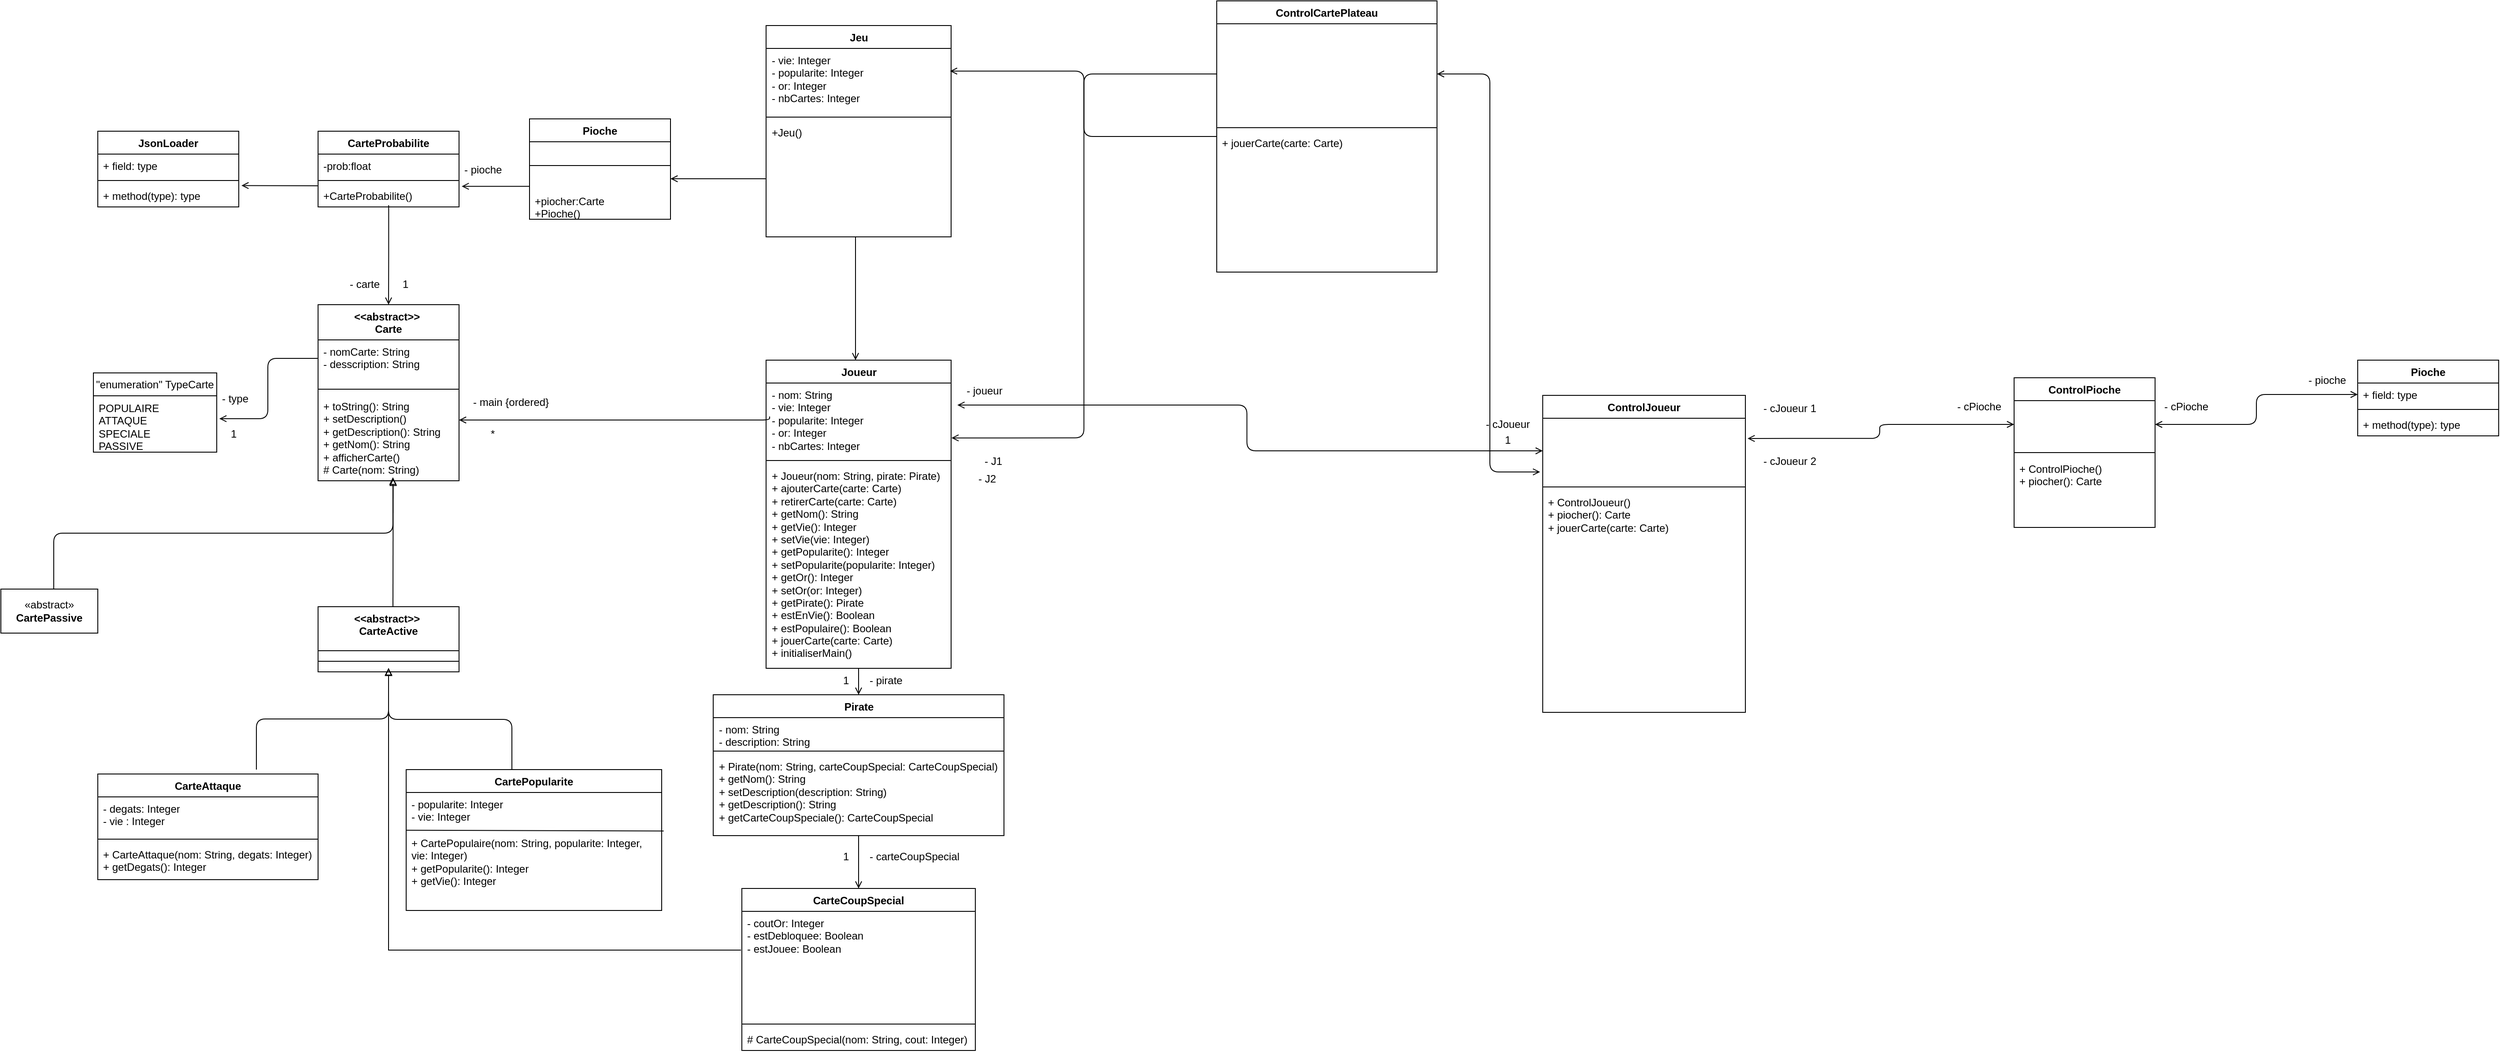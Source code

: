 <mxfile version="26.2.12">
  <diagram id="MUCnD-5GdALZmcKA7I_u" name="Page-1">
    <mxGraphModel dx="2039" dy="1943" grid="1" gridSize="10" guides="1" tooltips="1" connect="1" arrows="1" fold="1" page="1" pageScale="1" pageWidth="827" pageHeight="1169" math="0" shadow="0">
      <root>
        <mxCell id="0" />
        <mxCell id="1" parent="0" />
        <mxCell id="25" style="edgeStyle=elbowEdgeStyle;html=1;entryX=0.5;entryY=0;entryDx=0;entryDy=0;elbow=vertical;startArrow=block;startFill=0;endArrow=none;endFill=0;exitX=0.531;exitY=0.959;exitDx=0;exitDy=0;exitPerimeter=0;" parent="1" source="5" edge="1">
          <mxGeometry relative="1" as="geometry">
            <mxPoint x="355" y="170" as="sourcePoint" />
            <mxPoint x="-30" y="300" as="targetPoint" />
          </mxGeometry>
        </mxCell>
        <mxCell id="2" value="&amp;lt;&amp;lt;abstract&amp;gt;&amp;gt;&amp;nbsp;&lt;div&gt;&lt;span style=&quot;background-color: transparent; color: light-dark(rgb(0, 0, 0), rgb(255, 255, 255));&quot;&gt;Carte&lt;/span&gt;&lt;/div&gt;" style="swimlane;fontStyle=1;align=center;verticalAlign=top;childLayout=stackLayout;horizontal=1;startSize=40;horizontalStack=0;resizeParent=1;resizeParentMax=0;resizeLast=0;collapsible=1;marginBottom=0;whiteSpace=wrap;html=1;" parent="1" vertex="1">
          <mxGeometry x="270" y="-23" width="160" height="200" as="geometry">
            <mxRectangle x="270" y="10" width="70" height="30" as="alternateBounds" />
          </mxGeometry>
        </mxCell>
        <mxCell id="3" value="- nomCarte: String&lt;div&gt;- desscription: String&lt;/div&gt;" style="text;strokeColor=none;fillColor=none;align=left;verticalAlign=top;spacingLeft=4;spacingRight=4;overflow=hidden;rotatable=0;points=[[0,0.5],[1,0.5]];portConstraint=eastwest;whiteSpace=wrap;html=1;" parent="2" vertex="1">
          <mxGeometry y="40" width="160" height="50" as="geometry" />
        </mxCell>
        <mxCell id="4" value="" style="line;strokeWidth=1;fillColor=none;align=left;verticalAlign=middle;spacingTop=-1;spacingLeft=3;spacingRight=3;rotatable=0;labelPosition=right;points=[];portConstraint=eastwest;strokeColor=inherit;" parent="2" vertex="1">
          <mxGeometry y="90" width="160" height="12" as="geometry" />
        </mxCell>
        <mxCell id="5" value="+ toString(): String&lt;div&gt;+ setDescription()&lt;br&gt;+ getDescripti&lt;span style=&quot;background-color: transparent;&quot;&gt;on(): String&lt;/span&gt;&lt;/div&gt;&lt;div&gt;+ getNom(): String&lt;/div&gt;&lt;div&gt;+ afficherCarte()&lt;/div&gt;&lt;div&gt;# Carte(nom: String)&lt;/div&gt;" style="text;strokeColor=none;fillColor=none;align=left;verticalAlign=top;spacingLeft=4;spacingRight=4;overflow=hidden;rotatable=0;points=[[0,0.5],[1,0.5]];portConstraint=eastwest;whiteSpace=wrap;html=1;" parent="2" vertex="1">
          <mxGeometry y="102" width="160" height="98" as="geometry" />
        </mxCell>
        <mxCell id="41" style="edgeStyle=none;html=1;entryX=0.5;entryY=0;entryDx=0;entryDy=0;endArrow=open;endFill=0;" parent="1" source="7" target="11" edge="1">
          <mxGeometry relative="1" as="geometry" />
        </mxCell>
        <mxCell id="7" value="Joueur" style="swimlane;fontStyle=1;align=center;verticalAlign=top;childLayout=stackLayout;horizontal=1;startSize=26;horizontalStack=0;resizeParent=1;resizeParentMax=0;resizeLast=0;collapsible=1;marginBottom=0;whiteSpace=wrap;html=1;" parent="1" vertex="1">
          <mxGeometry x="778.5" y="40" width="210" height="350" as="geometry" />
        </mxCell>
        <mxCell id="8" value="&lt;div&gt;- nom: String&lt;/div&gt;- vie: Integer&lt;div&gt;- popularite: Integer&lt;/div&gt;&lt;div&gt;- or: Integer&lt;/div&gt;&lt;div&gt;- nbCartes: Integer&lt;/div&gt;" style="text;strokeColor=none;fillColor=none;align=left;verticalAlign=top;spacingLeft=4;spacingRight=4;overflow=hidden;rotatable=0;points=[[0,0.5],[1,0.5]];portConstraint=eastwest;whiteSpace=wrap;html=1;" parent="7" vertex="1">
          <mxGeometry y="26" width="210" height="84" as="geometry" />
        </mxCell>
        <mxCell id="9" value="" style="line;strokeWidth=1;fillColor=none;align=left;verticalAlign=middle;spacingTop=-1;spacingLeft=3;spacingRight=3;rotatable=0;labelPosition=right;points=[];portConstraint=eastwest;strokeColor=inherit;" parent="7" vertex="1">
          <mxGeometry y="110" width="210" height="8" as="geometry" />
        </mxCell>
        <mxCell id="10" value="+ Joueur(nom: String, pirate: Pirate)&lt;div&gt;+ ajouterCarte(carte: Carte)&lt;/div&gt;&lt;div&gt;+ retirerCarte(carte: Carte)&lt;/div&gt;&lt;div&gt;+ getNom(): String&lt;/div&gt;&lt;div&gt;+ getVie(): Integer&lt;/div&gt;&lt;div&gt;+ setVie(vie: Integer)&lt;/div&gt;&lt;div&gt;+ getPopularite(): Integer&lt;/div&gt;&lt;div&gt;+ setPopularite(popularite: Integer)&lt;/div&gt;&lt;div&gt;+ getOr(): Integer&lt;/div&gt;&lt;div&gt;+ setOr(or: Integer)&lt;/div&gt;&lt;div&gt;+ getPirate(): Pirate&lt;/div&gt;&lt;div&gt;+ estEnVie(): Boolean&lt;/div&gt;&lt;div&gt;+ estPopulaire(): Boolean&lt;/div&gt;&lt;div&gt;+ jouerCarte(carte: Carte)&lt;/div&gt;&lt;div&gt;+ initialiserMain()&lt;/div&gt;" style="text;strokeColor=none;fillColor=none;align=left;verticalAlign=top;spacingLeft=4;spacingRight=4;overflow=hidden;rotatable=0;points=[[0,0.5],[1,0.5]];portConstraint=eastwest;whiteSpace=wrap;html=1;" parent="7" vertex="1">
          <mxGeometry y="118" width="210" height="232" as="geometry" />
        </mxCell>
        <mxCell id="49" style="edgeStyle=none;html=1;endArrow=open;endFill=0;" parent="1" source="11" target="45" edge="1">
          <mxGeometry relative="1" as="geometry" />
        </mxCell>
        <mxCell id="11" value="Pirate" style="swimlane;fontStyle=1;align=center;verticalAlign=top;childLayout=stackLayout;horizontal=1;startSize=26;horizontalStack=0;resizeParent=1;resizeParentMax=0;resizeLast=0;collapsible=1;marginBottom=0;whiteSpace=wrap;html=1;" parent="1" vertex="1">
          <mxGeometry x="718.5" y="420" width="330" height="160" as="geometry" />
        </mxCell>
        <mxCell id="12" value="- nom: String&lt;div&gt;- description: String&lt;/div&gt;" style="text;strokeColor=none;fillColor=none;align=left;verticalAlign=top;spacingLeft=4;spacingRight=4;overflow=hidden;rotatable=0;points=[[0,0.5],[1,0.5]];portConstraint=eastwest;whiteSpace=wrap;html=1;" parent="11" vertex="1">
          <mxGeometry y="26" width="330" height="34" as="geometry" />
        </mxCell>
        <mxCell id="13" value="" style="line;strokeWidth=1;fillColor=none;align=left;verticalAlign=middle;spacingTop=-1;spacingLeft=3;spacingRight=3;rotatable=0;labelPosition=right;points=[];portConstraint=eastwest;strokeColor=inherit;" parent="11" vertex="1">
          <mxGeometry y="60" width="330" height="8" as="geometry" />
        </mxCell>
        <mxCell id="14" value="+ Pirate(nom: String, carteCoupSpecial: CarteCoupSpecial)&lt;div&gt;+ getNom(): String&lt;br&gt;+ setDescription(description: String)&lt;br&gt;+ getDescription(): String&lt;/div&gt;&lt;div&gt;+ getCarteCoupSpeciale(): CarteCoupSpecial&lt;/div&gt;&lt;div&gt;&lt;br&gt;&lt;/div&gt;" style="text;strokeColor=none;fillColor=none;align=left;verticalAlign=top;spacingLeft=4;spacingRight=4;overflow=hidden;rotatable=0;points=[[0,0.5],[1,0.5]];portConstraint=eastwest;whiteSpace=wrap;html=1;" parent="11" vertex="1">
          <mxGeometry y="68" width="330" height="92" as="geometry" />
        </mxCell>
        <mxCell id="16" value="«abstract»&lt;br&gt;&lt;b&gt;CartePassive&lt;/b&gt;" style="html=1;whiteSpace=wrap;" parent="1" vertex="1">
          <mxGeometry x="-90" y="300" width="110" height="50" as="geometry" />
        </mxCell>
        <mxCell id="18" value="&quot;enumeration&quot; TypeCarte" style="swimlane;fontStyle=0;childLayout=stackLayout;horizontal=1;startSize=26;fillColor=none;horizontalStack=0;resizeParent=1;resizeParentMax=0;resizeLast=0;collapsible=1;marginBottom=0;whiteSpace=wrap;html=1;" parent="1" vertex="1">
          <mxGeometry x="15" y="54.5" width="140" height="90" as="geometry" />
        </mxCell>
        <mxCell id="21" value="POPULAIRE&lt;br&gt;ATTAQUE&lt;div&gt;SPECIALE&lt;/div&gt;&lt;div&gt;PASSIVE&lt;/div&gt;" style="text;strokeColor=none;fillColor=none;align=left;verticalAlign=top;spacingLeft=4;spacingRight=4;overflow=hidden;rotatable=0;points=[[0,0.5],[1,0.5]];portConstraint=eastwest;whiteSpace=wrap;html=1;" parent="18" vertex="1">
          <mxGeometry y="26" width="140" height="64" as="geometry" />
        </mxCell>
        <mxCell id="22" style="edgeStyle=orthogonalEdgeStyle;html=1;entryX=1.021;entryY=0.406;entryDx=0;entryDy=0;entryPerimeter=0;endArrow=open;endFill=0;" parent="1" source="3" target="21" edge="1">
          <mxGeometry relative="1" as="geometry">
            <Array as="points">
              <mxPoint x="213" y="38" />
              <mxPoint x="213" y="107" />
            </Array>
          </mxGeometry>
        </mxCell>
        <mxCell id="23" value="- type" style="text;strokeColor=none;fillColor=none;align=left;verticalAlign=top;spacingLeft=4;spacingRight=4;overflow=hidden;rotatable=0;points=[[0,0.5],[1,0.5]];portConstraint=eastwest;whiteSpace=wrap;html=1;" parent="1" vertex="1">
          <mxGeometry x="155" y="70" width="100" height="26" as="geometry" />
        </mxCell>
        <mxCell id="33" style="edgeStyle=elbowEdgeStyle;html=1;entryX=0.5;entryY=1;entryDx=0;entryDy=0;elbow=vertical;endArrow=block;endFill=0;" parent="1" edge="1">
          <mxGeometry relative="1" as="geometry">
            <mxPoint x="200" y="505" as="sourcePoint" />
            <mxPoint x="350" y="389.5" as="targetPoint" />
          </mxGeometry>
        </mxCell>
        <mxCell id="29" value="CarteAttaque" style="swimlane;fontStyle=1;align=center;verticalAlign=top;childLayout=stackLayout;horizontal=1;startSize=26;horizontalStack=0;resizeParent=1;resizeParentMax=0;resizeLast=0;collapsible=1;marginBottom=0;whiteSpace=wrap;html=1;" parent="1" vertex="1">
          <mxGeometry x="20" y="510" width="250" height="120" as="geometry" />
        </mxCell>
        <mxCell id="30" value="&lt;div&gt;- degats: Integer&lt;br&gt;- vie : Integer&lt;/div&gt;" style="text;strokeColor=none;fillColor=none;align=left;verticalAlign=top;spacingLeft=4;spacingRight=4;overflow=hidden;rotatable=0;points=[[0,0.5],[1,0.5]];portConstraint=eastwest;whiteSpace=wrap;html=1;" parent="29" vertex="1">
          <mxGeometry y="26" width="250" height="44" as="geometry" />
        </mxCell>
        <mxCell id="31" value="" style="line;strokeWidth=1;fillColor=none;align=left;verticalAlign=middle;spacingTop=-1;spacingLeft=3;spacingRight=3;rotatable=0;labelPosition=right;points=[];portConstraint=eastwest;strokeColor=inherit;" parent="29" vertex="1">
          <mxGeometry y="70" width="250" height="8" as="geometry" />
        </mxCell>
        <mxCell id="32" value="+ CarteAttaque(nom: String, degats: Integer)&lt;br&gt;+ getDegats(): Integer" style="text;strokeColor=none;fillColor=none;align=left;verticalAlign=top;spacingLeft=4;spacingRight=4;overflow=hidden;rotatable=0;points=[[0,0.5],[1,0.5]];portConstraint=eastwest;whiteSpace=wrap;html=1;" parent="29" vertex="1">
          <mxGeometry y="78" width="250" height="42" as="geometry" />
        </mxCell>
        <mxCell id="34" value="CartePopularite" style="swimlane;fontStyle=1;align=center;verticalAlign=top;childLayout=stackLayout;horizontal=1;startSize=26;horizontalStack=0;resizeParent=1;resizeParentMax=0;resizeLast=0;collapsible=1;marginBottom=0;whiteSpace=wrap;html=1;" parent="1" vertex="1">
          <mxGeometry x="370" y="505" width="290" height="160" as="geometry" />
        </mxCell>
        <mxCell id="35" value="- popularite: Integer&lt;br&gt;- vie: Integer" style="text;strokeColor=none;fillColor=none;align=left;verticalAlign=top;spacingLeft=4;spacingRight=4;overflow=hidden;rotatable=0;points=[[0,0.5],[1,0.5]];portConstraint=eastwest;whiteSpace=wrap;html=1;" parent="34" vertex="1">
          <mxGeometry y="26" width="290" height="44" as="geometry" />
        </mxCell>
        <mxCell id="NdFlnT58qj-WTWeyRmvI-71" value="" style="endArrow=none;html=1;rounded=0;entryX=1.008;entryY=-0.003;entryDx=0;entryDy=0;entryPerimeter=0;" parent="34" target="37" edge="1">
          <mxGeometry width="50" height="50" relative="1" as="geometry">
            <mxPoint y="68.82" as="sourcePoint" />
            <mxPoint x="340" y="68.82" as="targetPoint" />
          </mxGeometry>
        </mxCell>
        <mxCell id="36" value="" style="line;strokeWidth=1;fillColor=none;align=left;verticalAlign=middle;spacingTop=-1;spacingLeft=3;spacingRight=3;rotatable=0;labelPosition=right;points=[];portConstraint=eastwest;strokeColor=inherit;" parent="34" vertex="1">
          <mxGeometry y="70" width="290" as="geometry" />
        </mxCell>
        <mxCell id="37" value="+ CartePopulaire(nom: String, popularite: Integer, vie: Integer)&lt;br&gt;+ getPopularite(): Integer&lt;br&gt;+ getVie(): Integer" style="text;strokeColor=none;fillColor=none;align=left;verticalAlign=top;spacingLeft=4;spacingRight=4;overflow=hidden;rotatable=0;points=[[0,0.5],[1,0.5]];portConstraint=eastwest;whiteSpace=wrap;html=1;" parent="34" vertex="1">
          <mxGeometry y="70" width="290" height="90" as="geometry" />
        </mxCell>
        <mxCell id="39" style="edgeStyle=elbowEdgeStyle;html=1;endArrow=open;endFill=0;elbow=vertical;exitX=0;exitY=0.5;exitDx=0;exitDy=0;" parent="1" target="5" edge="1">
          <mxGeometry relative="1" as="geometry">
            <mxPoint x="782.5" y="104" as="sourcePoint" />
            <mxPoint x="434.64" y="98.696" as="targetPoint" />
            <Array as="points">
              <mxPoint x="614" y="108" />
            </Array>
          </mxGeometry>
        </mxCell>
        <mxCell id="40" value="- main {ordered}" style="text;strokeColor=none;fillColor=none;align=left;verticalAlign=top;spacingLeft=4;spacingRight=4;overflow=hidden;rotatable=0;points=[[0,0.5],[1,0.5]];portConstraint=eastwest;whiteSpace=wrap;html=1;" parent="1" vertex="1">
          <mxGeometry x="440" y="74" width="100" height="26" as="geometry" />
        </mxCell>
        <mxCell id="44" value="- pirate" style="text;strokeColor=none;fillColor=none;align=left;verticalAlign=top;spacingLeft=4;spacingRight=4;overflow=hidden;rotatable=0;points=[[0,0.5],[1,0.5]];portConstraint=eastwest;whiteSpace=wrap;html=1;" parent="1" vertex="1">
          <mxGeometry x="890" y="390" width="63" height="26" as="geometry" />
        </mxCell>
        <mxCell id="45" value="CarteCoupSpecial" style="swimlane;fontStyle=1;align=center;verticalAlign=top;childLayout=stackLayout;horizontal=1;startSize=26;horizontalStack=0;resizeParent=1;resizeParentMax=0;resizeLast=0;collapsible=1;marginBottom=0;whiteSpace=wrap;html=1;" parent="1" vertex="1">
          <mxGeometry x="751" y="640" width="265" height="184" as="geometry" />
        </mxCell>
        <mxCell id="46" value="- coutOr: Integer&lt;div&gt;- estDebloquee: Boolean&lt;br&gt;- estJouee: Boolean&lt;/div&gt;" style="text;strokeColor=none;fillColor=none;align=left;verticalAlign=top;spacingLeft=4;spacingRight=4;overflow=hidden;rotatable=0;points=[[0,0.5],[1,0.5]];portConstraint=eastwest;whiteSpace=wrap;html=1;" parent="45" vertex="1">
          <mxGeometry y="26" width="265" height="124" as="geometry" />
        </mxCell>
        <mxCell id="47" value="" style="line;strokeWidth=1;fillColor=none;align=left;verticalAlign=middle;spacingTop=-1;spacingLeft=3;spacingRight=3;rotatable=0;labelPosition=right;points=[];portConstraint=eastwest;strokeColor=inherit;" parent="45" vertex="1">
          <mxGeometry y="150" width="265" height="8" as="geometry" />
        </mxCell>
        <mxCell id="48" value="# CarteCoupSpecial(nom: String, cout: Integer)" style="text;strokeColor=none;fillColor=none;align=left;verticalAlign=top;spacingLeft=4;spacingRight=4;overflow=hidden;rotatable=0;points=[[0,0.5],[1,0.5]];portConstraint=eastwest;whiteSpace=wrap;html=1;" parent="45" vertex="1">
          <mxGeometry y="158" width="265" height="26" as="geometry" />
        </mxCell>
        <mxCell id="50" value="- carteCoupSpecial" style="text;strokeColor=none;fillColor=none;align=left;verticalAlign=top;spacingLeft=4;spacingRight=4;overflow=hidden;rotatable=0;points=[[0,0.5],[1,0.5]];portConstraint=eastwest;whiteSpace=wrap;html=1;" parent="1" vertex="1">
          <mxGeometry x="890" y="590" width="113" height="26" as="geometry" />
        </mxCell>
        <mxCell id="NdFlnT58qj-WTWeyRmvI-62" value="&amp;lt;&amp;lt;abstract&amp;gt;&amp;gt;&amp;nbsp;&lt;div&gt;CarteActive&lt;div&gt;&lt;br&gt;&lt;/div&gt;&lt;/div&gt;" style="swimlane;fontStyle=1;align=center;verticalAlign=top;childLayout=stackLayout;horizontal=1;startSize=50;horizontalStack=0;resizeParent=1;resizeParentMax=0;resizeLast=0;collapsible=1;marginBottom=0;whiteSpace=wrap;html=1;" parent="1" vertex="1">
          <mxGeometry x="270" y="320" width="160" height="74" as="geometry" />
        </mxCell>
        <mxCell id="NdFlnT58qj-WTWeyRmvI-64" value="" style="line;strokeWidth=1;fillColor=none;align=left;verticalAlign=middle;spacingTop=-1;spacingLeft=3;spacingRight=3;rotatable=0;labelPosition=right;points=[];portConstraint=eastwest;strokeColor=inherit;" parent="NdFlnT58qj-WTWeyRmvI-62" vertex="1">
          <mxGeometry y="50" width="160" height="24" as="geometry" />
        </mxCell>
        <mxCell id="NdFlnT58qj-WTWeyRmvI-77" style="edgeStyle=elbowEdgeStyle;html=1;elbow=vertical;endArrow=block;endFill=0;" parent="1" edge="1">
          <mxGeometry relative="1" as="geometry">
            <mxPoint x="490" y="505.5" as="sourcePoint" />
            <mxPoint x="350" y="390" as="targetPoint" />
          </mxGeometry>
        </mxCell>
        <mxCell id="NdFlnT58qj-WTWeyRmvI-78" value="1" style="text;strokeColor=none;fillColor=none;align=left;verticalAlign=top;spacingLeft=4;spacingRight=4;overflow=hidden;rotatable=0;points=[[0,0.5],[1,0.5]];portConstraint=eastwest;whiteSpace=wrap;html=1;" parent="1" vertex="1">
          <mxGeometry x="860" y="390" width="20" height="26" as="geometry" />
        </mxCell>
        <mxCell id="NdFlnT58qj-WTWeyRmvI-79" value="1" style="text;strokeColor=none;fillColor=none;align=left;verticalAlign=top;spacingLeft=4;spacingRight=4;overflow=hidden;rotatable=0;points=[[0,0.5],[1,0.5]];portConstraint=eastwest;whiteSpace=wrap;html=1;" parent="1" vertex="1">
          <mxGeometry x="860" y="590" width="20" height="26" as="geometry" />
        </mxCell>
        <mxCell id="NdFlnT58qj-WTWeyRmvI-84" style="edgeStyle=none;html=1;endArrow=block;endFill=0;entryX=0.533;entryY=0.972;entryDx=0;entryDy=0;entryPerimeter=0;" parent="1" target="5" edge="1">
          <mxGeometry relative="1" as="geometry">
            <mxPoint x="355" y="320" as="sourcePoint" />
            <mxPoint x="354" y="190" as="targetPoint" />
          </mxGeometry>
        </mxCell>
        <mxCell id="NdFlnT58qj-WTWeyRmvI-85" value="" style="endArrow=block;html=1;rounded=0;edgeStyle=elbowEdgeStyle;endFill=0;elbow=vertical;" parent="1" edge="1">
          <mxGeometry width="50" height="50" relative="1" as="geometry">
            <mxPoint x="750" y="710" as="sourcePoint" />
            <mxPoint x="350" y="390" as="targetPoint" />
            <Array as="points">
              <mxPoint x="500" y="710" />
            </Array>
          </mxGeometry>
        </mxCell>
        <mxCell id="NdFlnT58qj-WTWeyRmvI-86" value="*" style="text;strokeColor=none;fillColor=none;align=left;verticalAlign=top;spacingLeft=4;spacingRight=4;overflow=hidden;rotatable=0;points=[[0,0.5],[1,0.5]];portConstraint=eastwest;whiteSpace=wrap;html=1;" parent="1" vertex="1">
          <mxGeometry x="460" y="110" width="20" height="26" as="geometry" />
        </mxCell>
        <mxCell id="NdFlnT58qj-WTWeyRmvI-87" value="1" style="text;strokeColor=none;fillColor=none;align=left;verticalAlign=top;spacingLeft=4;spacingRight=4;overflow=hidden;rotatable=0;points=[[0,0.5],[1,0.5]];portConstraint=eastwest;whiteSpace=wrap;html=1;" parent="1" vertex="1">
          <mxGeometry x="165" y="110" width="35" height="26" as="geometry" />
        </mxCell>
        <mxCell id="NdFlnT58qj-WTWeyRmvI-88" value="Pioche" style="swimlane;fontStyle=1;align=center;verticalAlign=top;childLayout=stackLayout;horizontal=1;startSize=26;horizontalStack=0;resizeParent=1;resizeParentMax=0;resizeLast=0;collapsible=1;marginBottom=0;whiteSpace=wrap;html=1;" parent="1" vertex="1">
          <mxGeometry x="510" y="-234" width="160" height="114" as="geometry" />
        </mxCell>
        <mxCell id="NdFlnT58qj-WTWeyRmvI-90" value="" style="line;strokeWidth=1;fillColor=none;align=left;verticalAlign=middle;spacingTop=-1;spacingLeft=3;spacingRight=3;rotatable=0;labelPosition=right;points=[];portConstraint=eastwest;strokeColor=inherit;" parent="NdFlnT58qj-WTWeyRmvI-88" vertex="1">
          <mxGeometry y="26" width="160" height="54" as="geometry" />
        </mxCell>
        <mxCell id="NdFlnT58qj-WTWeyRmvI-96" value="+piocher:Carte&lt;div&gt;+Pioche()&lt;br&gt;&lt;div&gt;&lt;br&gt;&lt;/div&gt;&lt;/div&gt;" style="text;strokeColor=none;fillColor=none;align=left;verticalAlign=top;spacingLeft=4;spacingRight=4;overflow=hidden;rotatable=0;points=[[0,0.5],[1,0.5]];portConstraint=eastwest;whiteSpace=wrap;html=1;" parent="NdFlnT58qj-WTWeyRmvI-88" vertex="1">
          <mxGeometry y="80" width="160" height="34" as="geometry" />
        </mxCell>
        <mxCell id="NdFlnT58qj-WTWeyRmvI-101" value="Jeu&lt;div&gt;&lt;br&gt;&lt;/div&gt;" style="swimlane;fontStyle=1;align=center;verticalAlign=top;childLayout=stackLayout;horizontal=1;startSize=26;horizontalStack=0;resizeParent=1;resizeParentMax=0;resizeLast=0;collapsible=1;marginBottom=0;whiteSpace=wrap;html=1;" parent="1" vertex="1">
          <mxGeometry x="778.5" y="-340" width="210" height="240" as="geometry" />
        </mxCell>
        <mxCell id="NdFlnT58qj-WTWeyRmvI-102" value="- vie: Integer&lt;div&gt;- popularite: Integer&lt;/div&gt;&lt;div&gt;- or: Integer&lt;/div&gt;&lt;div&gt;- nbCartes: Integer&lt;/div&gt;" style="text;strokeColor=none;fillColor=none;align=left;verticalAlign=top;spacingLeft=4;spacingRight=4;overflow=hidden;rotatable=0;points=[[0,0.5],[1,0.5]];portConstraint=eastwest;whiteSpace=wrap;html=1;" parent="NdFlnT58qj-WTWeyRmvI-101" vertex="1">
          <mxGeometry y="26" width="210" height="74" as="geometry" />
        </mxCell>
        <mxCell id="NdFlnT58qj-WTWeyRmvI-103" value="" style="line;strokeWidth=1;fillColor=none;align=left;verticalAlign=middle;spacingTop=-1;spacingLeft=3;spacingRight=3;rotatable=0;labelPosition=right;points=[];portConstraint=eastwest;strokeColor=inherit;" parent="NdFlnT58qj-WTWeyRmvI-101" vertex="1">
          <mxGeometry y="100" width="210" height="8" as="geometry" />
        </mxCell>
        <mxCell id="NdFlnT58qj-WTWeyRmvI-104" value="+Jeu()" style="text;strokeColor=none;fillColor=none;align=left;verticalAlign=top;spacingLeft=4;spacingRight=4;overflow=hidden;rotatable=0;points=[[0,0.5],[1,0.5]];portConstraint=eastwest;whiteSpace=wrap;html=1;" parent="NdFlnT58qj-WTWeyRmvI-101" vertex="1">
          <mxGeometry y="108" width="210" height="132" as="geometry" />
        </mxCell>
        <mxCell id="NdFlnT58qj-WTWeyRmvI-105" value="" style="endArrow=open;html=1;rounded=0;edgeStyle=elbowEdgeStyle;elbow=vertical;endFill=0;" parent="1" edge="1">
          <mxGeometry width="50" height="50" relative="1" as="geometry">
            <mxPoint x="880" y="-100" as="sourcePoint" />
            <mxPoint x="880.0" y="40" as="targetPoint" />
          </mxGeometry>
        </mxCell>
        <mxCell id="NdFlnT58qj-WTWeyRmvI-109" value="CarteProbabilite" style="swimlane;fontStyle=1;align=center;verticalAlign=top;childLayout=stackLayout;horizontal=1;startSize=26;horizontalStack=0;resizeParent=1;resizeParentMax=0;resizeLast=0;collapsible=1;marginBottom=0;whiteSpace=wrap;html=1;" parent="1" vertex="1">
          <mxGeometry x="270" y="-220" width="160" height="86" as="geometry" />
        </mxCell>
        <mxCell id="NdFlnT58qj-WTWeyRmvI-110" value="-prob:float&lt;div&gt;&lt;br&gt;&lt;/div&gt;" style="text;strokeColor=none;fillColor=none;align=left;verticalAlign=top;spacingLeft=4;spacingRight=4;overflow=hidden;rotatable=0;points=[[0,0.5],[1,0.5]];portConstraint=eastwest;whiteSpace=wrap;html=1;" parent="NdFlnT58qj-WTWeyRmvI-109" vertex="1">
          <mxGeometry y="26" width="160" height="26" as="geometry" />
        </mxCell>
        <mxCell id="NdFlnT58qj-WTWeyRmvI-111" value="" style="line;strokeWidth=1;fillColor=none;align=left;verticalAlign=middle;spacingTop=-1;spacingLeft=3;spacingRight=3;rotatable=0;labelPosition=right;points=[];portConstraint=eastwest;strokeColor=inherit;" parent="NdFlnT58qj-WTWeyRmvI-109" vertex="1">
          <mxGeometry y="52" width="160" height="8" as="geometry" />
        </mxCell>
        <mxCell id="NdFlnT58qj-WTWeyRmvI-112" value="+CarteProbabilite()&lt;div&gt;&lt;br&gt;&lt;/div&gt;" style="text;strokeColor=none;fillColor=none;align=left;verticalAlign=top;spacingLeft=4;spacingRight=4;overflow=hidden;rotatable=0;points=[[0,0.5],[1,0.5]];portConstraint=eastwest;whiteSpace=wrap;html=1;" parent="NdFlnT58qj-WTWeyRmvI-109" vertex="1">
          <mxGeometry y="60" width="160" height="26" as="geometry" />
        </mxCell>
        <mxCell id="NdFlnT58qj-WTWeyRmvI-113" value="" style="endArrow=open;html=1;rounded=0;entryX=0.5;entryY=0;entryDx=0;entryDy=0;edgeStyle=elbowEdgeStyle;elbow=vertical;endFill=0;exitX=0.501;exitY=0.923;exitDx=0;exitDy=0;exitPerimeter=0;" parent="1" source="NdFlnT58qj-WTWeyRmvI-112" target="2" edge="1">
          <mxGeometry width="50" height="50" relative="1" as="geometry">
            <mxPoint x="350" y="-129" as="sourcePoint" />
            <mxPoint x="400" y="-110" as="targetPoint" />
          </mxGeometry>
        </mxCell>
        <mxCell id="NdFlnT58qj-WTWeyRmvI-114" value="JsonLoader" style="swimlane;fontStyle=1;align=center;verticalAlign=top;childLayout=stackLayout;horizontal=1;startSize=26;horizontalStack=0;resizeParent=1;resizeParentMax=0;resizeLast=0;collapsible=1;marginBottom=0;whiteSpace=wrap;html=1;" parent="1" vertex="1">
          <mxGeometry x="20" y="-220" width="160" height="86" as="geometry" />
        </mxCell>
        <mxCell id="NdFlnT58qj-WTWeyRmvI-115" value="+ field: type" style="text;strokeColor=none;fillColor=none;align=left;verticalAlign=top;spacingLeft=4;spacingRight=4;overflow=hidden;rotatable=0;points=[[0,0.5],[1,0.5]];portConstraint=eastwest;whiteSpace=wrap;html=1;" parent="NdFlnT58qj-WTWeyRmvI-114" vertex="1">
          <mxGeometry y="26" width="160" height="26" as="geometry" />
        </mxCell>
        <mxCell id="NdFlnT58qj-WTWeyRmvI-116" value="" style="line;strokeWidth=1;fillColor=none;align=left;verticalAlign=middle;spacingTop=-1;spacingLeft=3;spacingRight=3;rotatable=0;labelPosition=right;points=[];portConstraint=eastwest;strokeColor=inherit;" parent="NdFlnT58qj-WTWeyRmvI-114" vertex="1">
          <mxGeometry y="52" width="160" height="8" as="geometry" />
        </mxCell>
        <mxCell id="NdFlnT58qj-WTWeyRmvI-117" value="+ method(type): type" style="text;strokeColor=none;fillColor=none;align=left;verticalAlign=top;spacingLeft=4;spacingRight=4;overflow=hidden;rotatable=0;points=[[0,0.5],[1,0.5]];portConstraint=eastwest;whiteSpace=wrap;html=1;" parent="NdFlnT58qj-WTWeyRmvI-114" vertex="1">
          <mxGeometry y="60" width="160" height="26" as="geometry" />
        </mxCell>
        <mxCell id="NdFlnT58qj-WTWeyRmvI-118" value="" style="endArrow=open;html=1;rounded=0;exitX=0;exitY=0;exitDx=0;exitDy=0;exitPerimeter=0;entryX=1.019;entryY=-0.011;entryDx=0;entryDy=0;entryPerimeter=0;endFill=0;" parent="1" edge="1">
          <mxGeometry width="50" height="50" relative="1" as="geometry">
            <mxPoint x="270" y="-158" as="sourcePoint" />
            <mxPoint x="183.04" y="-158.286" as="targetPoint" />
          </mxGeometry>
        </mxCell>
        <mxCell id="NdFlnT58qj-WTWeyRmvI-119" value="" style="endArrow=open;html=1;rounded=0;exitX=0.001;exitY=-0.101;exitDx=0;exitDy=0;exitPerimeter=0;entryX=1.019;entryY=0.099;entryDx=0;entryDy=0;entryPerimeter=0;endFill=0;" parent="1" source="NdFlnT58qj-WTWeyRmvI-96" target="NdFlnT58qj-WTWeyRmvI-112" edge="1">
          <mxGeometry width="50" height="50" relative="1" as="geometry">
            <mxPoint x="440" y="-60" as="sourcePoint" />
            <mxPoint x="490" y="-110" as="targetPoint" />
          </mxGeometry>
        </mxCell>
        <mxCell id="NdFlnT58qj-WTWeyRmvI-120" value="" style="endArrow=open;html=1;rounded=0;exitX=0;exitY=0.5;exitDx=0;exitDy=0;endFill=0;" parent="1" source="NdFlnT58qj-WTWeyRmvI-104" edge="1">
          <mxGeometry width="50" height="50" relative="1" as="geometry">
            <mxPoint x="720" y="-60" as="sourcePoint" />
            <mxPoint x="670" y="-166" as="targetPoint" />
          </mxGeometry>
        </mxCell>
        <mxCell id="NdFlnT58qj-WTWeyRmvI-121" value="- carte&lt;div&gt;&lt;br&gt;&lt;/div&gt;" style="text;strokeColor=none;fillColor=none;align=left;verticalAlign=top;spacingLeft=4;spacingRight=4;overflow=hidden;rotatable=0;points=[[0,0.5],[1,0.5]];portConstraint=eastwest;whiteSpace=wrap;html=1;" parent="1" vertex="1">
          <mxGeometry x="300" y="-60" width="60" height="26" as="geometry" />
        </mxCell>
        <mxCell id="NdFlnT58qj-WTWeyRmvI-122" value="&lt;div&gt;1&lt;/div&gt;" style="text;strokeColor=none;fillColor=none;align=left;verticalAlign=top;spacingLeft=4;spacingRight=4;overflow=hidden;rotatable=0;points=[[0,0.5],[1,0.5]];portConstraint=eastwest;whiteSpace=wrap;html=1;" parent="1" vertex="1">
          <mxGeometry x="360" y="-60" width="60" height="26" as="geometry" />
        </mxCell>
        <mxCell id="NdFlnT58qj-WTWeyRmvI-123" value="- pioche" style="text;strokeColor=none;fillColor=none;align=left;verticalAlign=top;spacingLeft=4;spacingRight=4;overflow=hidden;rotatable=0;points=[[0,0.5],[1,0.5]];portConstraint=eastwest;whiteSpace=wrap;html=1;" parent="1" vertex="1">
          <mxGeometry x="430" y="-190" width="60" height="26" as="geometry" />
        </mxCell>
        <mxCell id="cMLjN-sTzvPKpCveNE1L-54" value="ControlJoueur" style="swimlane;fontStyle=1;align=center;verticalAlign=top;childLayout=stackLayout;horizontal=1;startSize=26;horizontalStack=0;resizeParent=1;resizeParentMax=0;resizeLast=0;collapsible=1;marginBottom=0;whiteSpace=wrap;html=1;" vertex="1" parent="1">
          <mxGeometry x="1660" y="80" width="230" height="360" as="geometry" />
        </mxCell>
        <mxCell id="cMLjN-sTzvPKpCveNE1L-55" value="&lt;div&gt;&amp;nbsp;&lt;/div&gt;" style="text;strokeColor=none;fillColor=none;align=left;verticalAlign=top;spacingLeft=4;spacingRight=4;overflow=hidden;rotatable=0;points=[[0,0.5],[1,0.5]];portConstraint=eastwest;whiteSpace=wrap;html=1;" vertex="1" parent="cMLjN-sTzvPKpCveNE1L-54">
          <mxGeometry y="26" width="230" height="74" as="geometry" />
        </mxCell>
        <mxCell id="cMLjN-sTzvPKpCveNE1L-56" value="" style="line;strokeWidth=1;fillColor=none;align=left;verticalAlign=middle;spacingTop=-1;spacingLeft=3;spacingRight=3;rotatable=0;labelPosition=right;points=[];portConstraint=eastwest;strokeColor=inherit;" vertex="1" parent="cMLjN-sTzvPKpCveNE1L-54">
          <mxGeometry y="100" width="230" height="8" as="geometry" />
        </mxCell>
        <mxCell id="cMLjN-sTzvPKpCveNE1L-57" value="+ ControlJoueur()&lt;div&gt;+ piocher(): Carte&lt;/div&gt;&lt;div&gt;+ jouerCarte(carte: Carte)&lt;/div&gt;" style="text;strokeColor=none;fillColor=none;align=left;verticalAlign=top;spacingLeft=4;spacingRight=4;overflow=hidden;rotatable=0;points=[[0,0.5],[1,0.5]];portConstraint=eastwest;whiteSpace=wrap;html=1;" vertex="1" parent="cMLjN-sTzvPKpCveNE1L-54">
          <mxGeometry y="108" width="230" height="252" as="geometry" />
        </mxCell>
        <mxCell id="cMLjN-sTzvPKpCveNE1L-58" value="ControlPioche" style="swimlane;fontStyle=1;align=center;verticalAlign=top;childLayout=stackLayout;horizontal=1;startSize=26;horizontalStack=0;resizeParent=1;resizeParentMax=0;resizeLast=0;collapsible=1;marginBottom=0;whiteSpace=wrap;html=1;" vertex="1" parent="1">
          <mxGeometry x="2195" y="60" width="160" height="170" as="geometry" />
        </mxCell>
        <mxCell id="cMLjN-sTzvPKpCveNE1L-59" value="&amp;nbsp;" style="text;strokeColor=none;fillColor=none;align=left;verticalAlign=top;spacingLeft=4;spacingRight=4;overflow=hidden;rotatable=0;points=[[0,0.5],[1,0.5]];portConstraint=eastwest;whiteSpace=wrap;html=1;" vertex="1" parent="cMLjN-sTzvPKpCveNE1L-58">
          <mxGeometry y="26" width="160" height="54" as="geometry" />
        </mxCell>
        <mxCell id="cMLjN-sTzvPKpCveNE1L-60" value="" style="line;strokeWidth=1;fillColor=none;align=left;verticalAlign=middle;spacingTop=-1;spacingLeft=3;spacingRight=3;rotatable=0;labelPosition=right;points=[];portConstraint=eastwest;strokeColor=inherit;" vertex="1" parent="cMLjN-sTzvPKpCveNE1L-58">
          <mxGeometry y="80" width="160" height="10" as="geometry" />
        </mxCell>
        <mxCell id="cMLjN-sTzvPKpCveNE1L-61" value="&lt;div&gt;+ ControlPioche()&lt;/div&gt;+ piocher(): Carte" style="text;strokeColor=none;fillColor=none;align=left;verticalAlign=top;spacingLeft=4;spacingRight=4;overflow=hidden;rotatable=0;points=[[0,0.5],[1,0.5]];portConstraint=eastwest;whiteSpace=wrap;html=1;" vertex="1" parent="cMLjN-sTzvPKpCveNE1L-58">
          <mxGeometry y="90" width="160" height="80" as="geometry" />
        </mxCell>
        <mxCell id="cMLjN-sTzvPKpCveNE1L-62" value="Pioche" style="swimlane;fontStyle=1;align=center;verticalAlign=top;childLayout=stackLayout;horizontal=1;startSize=26;horizontalStack=0;resizeParent=1;resizeParentMax=0;resizeLast=0;collapsible=1;marginBottom=0;whiteSpace=wrap;html=1;" vertex="1" parent="1">
          <mxGeometry x="2585" y="40" width="160" height="86" as="geometry" />
        </mxCell>
        <mxCell id="cMLjN-sTzvPKpCveNE1L-63" value="+ field: type" style="text;strokeColor=none;fillColor=none;align=left;verticalAlign=top;spacingLeft=4;spacingRight=4;overflow=hidden;rotatable=0;points=[[0,0.5],[1,0.5]];portConstraint=eastwest;whiteSpace=wrap;html=1;" vertex="1" parent="cMLjN-sTzvPKpCveNE1L-62">
          <mxGeometry y="26" width="160" height="26" as="geometry" />
        </mxCell>
        <mxCell id="cMLjN-sTzvPKpCveNE1L-64" value="" style="line;strokeWidth=1;fillColor=none;align=left;verticalAlign=middle;spacingTop=-1;spacingLeft=3;spacingRight=3;rotatable=0;labelPosition=right;points=[];portConstraint=eastwest;strokeColor=inherit;" vertex="1" parent="cMLjN-sTzvPKpCveNE1L-62">
          <mxGeometry y="52" width="160" height="8" as="geometry" />
        </mxCell>
        <mxCell id="cMLjN-sTzvPKpCveNE1L-65" value="+ method(type): type" style="text;strokeColor=none;fillColor=none;align=left;verticalAlign=top;spacingLeft=4;spacingRight=4;overflow=hidden;rotatable=0;points=[[0,0.5],[1,0.5]];portConstraint=eastwest;whiteSpace=wrap;html=1;" vertex="1" parent="cMLjN-sTzvPKpCveNE1L-62">
          <mxGeometry y="60" width="160" height="26" as="geometry" />
        </mxCell>
        <mxCell id="cMLjN-sTzvPKpCveNE1L-66" value="ControlCartePlateau" style="swimlane;fontStyle=1;align=center;verticalAlign=top;childLayout=stackLayout;horizontal=1;startSize=26;horizontalStack=0;resizeParent=1;resizeParentMax=0;resizeLast=0;collapsible=1;marginBottom=0;whiteSpace=wrap;html=1;" vertex="1" parent="1">
          <mxGeometry x="1290" y="-368" width="250" height="308" as="geometry" />
        </mxCell>
        <mxCell id="cMLjN-sTzvPKpCveNE1L-67" value="&amp;nbsp; &amp;nbsp;&lt;div&gt;&lt;br&gt;&lt;/div&gt;" style="text;strokeColor=none;fillColor=none;align=left;verticalAlign=top;spacingLeft=4;spacingRight=4;overflow=hidden;rotatable=0;points=[[0,0.5],[1,0.5]];portConstraint=eastwest;whiteSpace=wrap;html=1;" vertex="1" parent="cMLjN-sTzvPKpCveNE1L-66">
          <mxGeometry y="26" width="250" height="114" as="geometry" />
        </mxCell>
        <mxCell id="cMLjN-sTzvPKpCveNE1L-68" value="" style="line;strokeWidth=1;fillColor=none;align=left;verticalAlign=middle;spacingTop=-1;spacingLeft=3;spacingRight=3;rotatable=0;labelPosition=right;points=[];portConstraint=eastwest;strokeColor=inherit;" vertex="1" parent="cMLjN-sTzvPKpCveNE1L-66">
          <mxGeometry y="140" width="250" height="8" as="geometry" />
        </mxCell>
        <mxCell id="cMLjN-sTzvPKpCveNE1L-69" value="+ jouerCarte(carte: Carte)" style="text;strokeColor=none;fillColor=none;align=left;verticalAlign=top;spacingLeft=4;spacingRight=4;overflow=hidden;rotatable=0;points=[[0,0.5],[1,0.5]];portConstraint=eastwest;whiteSpace=wrap;html=1;" vertex="1" parent="cMLjN-sTzvPKpCveNE1L-66">
          <mxGeometry y="148" width="250" height="160" as="geometry" />
        </mxCell>
        <mxCell id="cMLjN-sTzvPKpCveNE1L-70" style="edgeStyle=orthogonalEdgeStyle;rounded=1;orthogonalLoop=1;jettySize=auto;html=1;entryX=1.034;entryY=0.298;entryDx=0;entryDy=0;entryPerimeter=0;startArrow=open;startFill=0;endArrow=open;endFill=0;curved=0;" edge="1" parent="1" source="cMLjN-sTzvPKpCveNE1L-55" target="8">
          <mxGeometry relative="1" as="geometry">
            <mxPoint x="1411.38" y="143.08" as="targetPoint" />
          </mxGeometry>
        </mxCell>
        <mxCell id="cMLjN-sTzvPKpCveNE1L-71" value="- joueur" style="text;html=1;align=center;verticalAlign=middle;resizable=0;points=[];autosize=1;strokeColor=none;fillColor=none;" vertex="1" parent="1">
          <mxGeometry x="996" y="60" width="60" height="30" as="geometry" />
        </mxCell>
        <mxCell id="cMLjN-sTzvPKpCveNE1L-73" value="- cJoueur" style="text;html=1;align=center;verticalAlign=middle;resizable=0;points=[];autosize=1;strokeColor=none;fillColor=none;" vertex="1" parent="1">
          <mxGeometry x="1585" y="98" width="70" height="30" as="geometry" />
        </mxCell>
        <mxCell id="cMLjN-sTzvPKpCveNE1L-74" value="1" style="text;html=1;align=center;verticalAlign=middle;resizable=0;points=[];autosize=1;strokeColor=none;fillColor=none;" vertex="1" parent="1">
          <mxGeometry x="1605" y="116" width="30" height="30" as="geometry" />
        </mxCell>
        <mxCell id="cMLjN-sTzvPKpCveNE1L-75" style="edgeStyle=orthogonalEdgeStyle;rounded=1;orthogonalLoop=1;jettySize=auto;html=1;entryX=0;entryY=0.5;entryDx=0;entryDy=0;startArrow=open;startFill=0;endArrow=open;endFill=0;exitX=1.011;exitY=0.31;exitDx=0;exitDy=0;exitPerimeter=0;curved=0;" edge="1" parent="1" source="cMLjN-sTzvPKpCveNE1L-55" target="cMLjN-sTzvPKpCveNE1L-59">
          <mxGeometry relative="1" as="geometry">
            <mxPoint x="2390" y="128" as="sourcePoint" />
          </mxGeometry>
        </mxCell>
        <mxCell id="cMLjN-sTzvPKpCveNE1L-76" value="- cPioche" style="text;html=1;align=center;verticalAlign=middle;resizable=0;points=[];autosize=1;strokeColor=none;fillColor=none;" vertex="1" parent="1">
          <mxGeometry x="2120" y="78" width="70" height="30" as="geometry" />
        </mxCell>
        <mxCell id="cMLjN-sTzvPKpCveNE1L-77" style="edgeStyle=orthogonalEdgeStyle;rounded=1;orthogonalLoop=1;jettySize=auto;html=1;entryX=0;entryY=0.5;entryDx=0;entryDy=0;startArrow=open;startFill=0;endArrow=open;endFill=0;curved=0;" edge="1" parent="1" source="cMLjN-sTzvPKpCveNE1L-59" target="cMLjN-sTzvPKpCveNE1L-63">
          <mxGeometry relative="1" as="geometry" />
        </mxCell>
        <mxCell id="cMLjN-sTzvPKpCveNE1L-78" value="- cPioche" style="text;html=1;align=center;verticalAlign=middle;resizable=0;points=[];autosize=1;strokeColor=none;fillColor=none;" vertex="1" parent="1">
          <mxGeometry x="2355" y="78" width="70" height="30" as="geometry" />
        </mxCell>
        <mxCell id="cMLjN-sTzvPKpCveNE1L-79" value="- pioche" style="text;html=1;align=center;verticalAlign=middle;resizable=0;points=[];autosize=1;strokeColor=none;fillColor=none;" vertex="1" parent="1">
          <mxGeometry x="2515" y="48" width="70" height="30" as="geometry" />
        </mxCell>
        <mxCell id="cMLjN-sTzvPKpCveNE1L-81" value="- cJoueur 1" style="text;html=1;align=center;verticalAlign=middle;resizable=0;points=[];autosize=1;strokeColor=none;fillColor=none;" vertex="1" parent="1">
          <mxGeometry x="1900" y="80" width="80" height="30" as="geometry" />
        </mxCell>
        <mxCell id="cMLjN-sTzvPKpCveNE1L-82" value="- cJoueur 2" style="text;html=1;align=center;verticalAlign=middle;resizable=0;points=[];autosize=1;strokeColor=none;fillColor=none;" vertex="1" parent="1">
          <mxGeometry x="1900" y="140" width="80" height="30" as="geometry" />
        </mxCell>
        <mxCell id="cMLjN-sTzvPKpCveNE1L-83" style="edgeStyle=orthogonalEdgeStyle;rounded=1;orthogonalLoop=1;jettySize=auto;html=1;entryX=1.002;entryY=0.742;entryDx=0;entryDy=0;entryPerimeter=0;endArrow=open;endFill=0;curved=0;" edge="1" parent="1" source="cMLjN-sTzvPKpCveNE1L-67" target="8">
          <mxGeometry relative="1" as="geometry">
            <mxPoint x="1180.0" y="93" as="targetPoint" />
          </mxGeometry>
        </mxCell>
        <mxCell id="cMLjN-sTzvPKpCveNE1L-84" value="- J1" style="text;html=1;align=center;verticalAlign=middle;resizable=0;points=[];autosize=1;strokeColor=none;fillColor=none;" vertex="1" parent="1">
          <mxGeometry x="1016" y="140" width="40" height="30" as="geometry" />
        </mxCell>
        <mxCell id="cMLjN-sTzvPKpCveNE1L-85" value="- J2" style="text;html=1;align=center;verticalAlign=middle;resizable=0;points=[];autosize=1;strokeColor=none;fillColor=none;" vertex="1" parent="1">
          <mxGeometry x="1008.5" y="160" width="40" height="30" as="geometry" />
        </mxCell>
        <mxCell id="cMLjN-sTzvPKpCveNE1L-87" style="edgeStyle=orthogonalEdgeStyle;rounded=1;orthogonalLoop=1;jettySize=auto;html=1;entryX=-0.013;entryY=0.824;entryDx=0;entryDy=0;entryPerimeter=0;curved=0;endArrow=open;endFill=0;startArrow=open;startFill=0;" edge="1" parent="1" source="cMLjN-sTzvPKpCveNE1L-67" target="cMLjN-sTzvPKpCveNE1L-55">
          <mxGeometry relative="1" as="geometry" />
        </mxCell>
        <mxCell id="cMLjN-sTzvPKpCveNE1L-88" style="edgeStyle=orthogonalEdgeStyle;rounded=1;orthogonalLoop=1;jettySize=auto;html=1;entryX=0.994;entryY=0.348;entryDx=0;entryDy=0;entryPerimeter=0;curved=0;endArrow=open;endFill=0;" edge="1" parent="1" source="cMLjN-sTzvPKpCveNE1L-66" target="NdFlnT58qj-WTWeyRmvI-102">
          <mxGeometry relative="1" as="geometry" />
        </mxCell>
      </root>
    </mxGraphModel>
  </diagram>
</mxfile>
